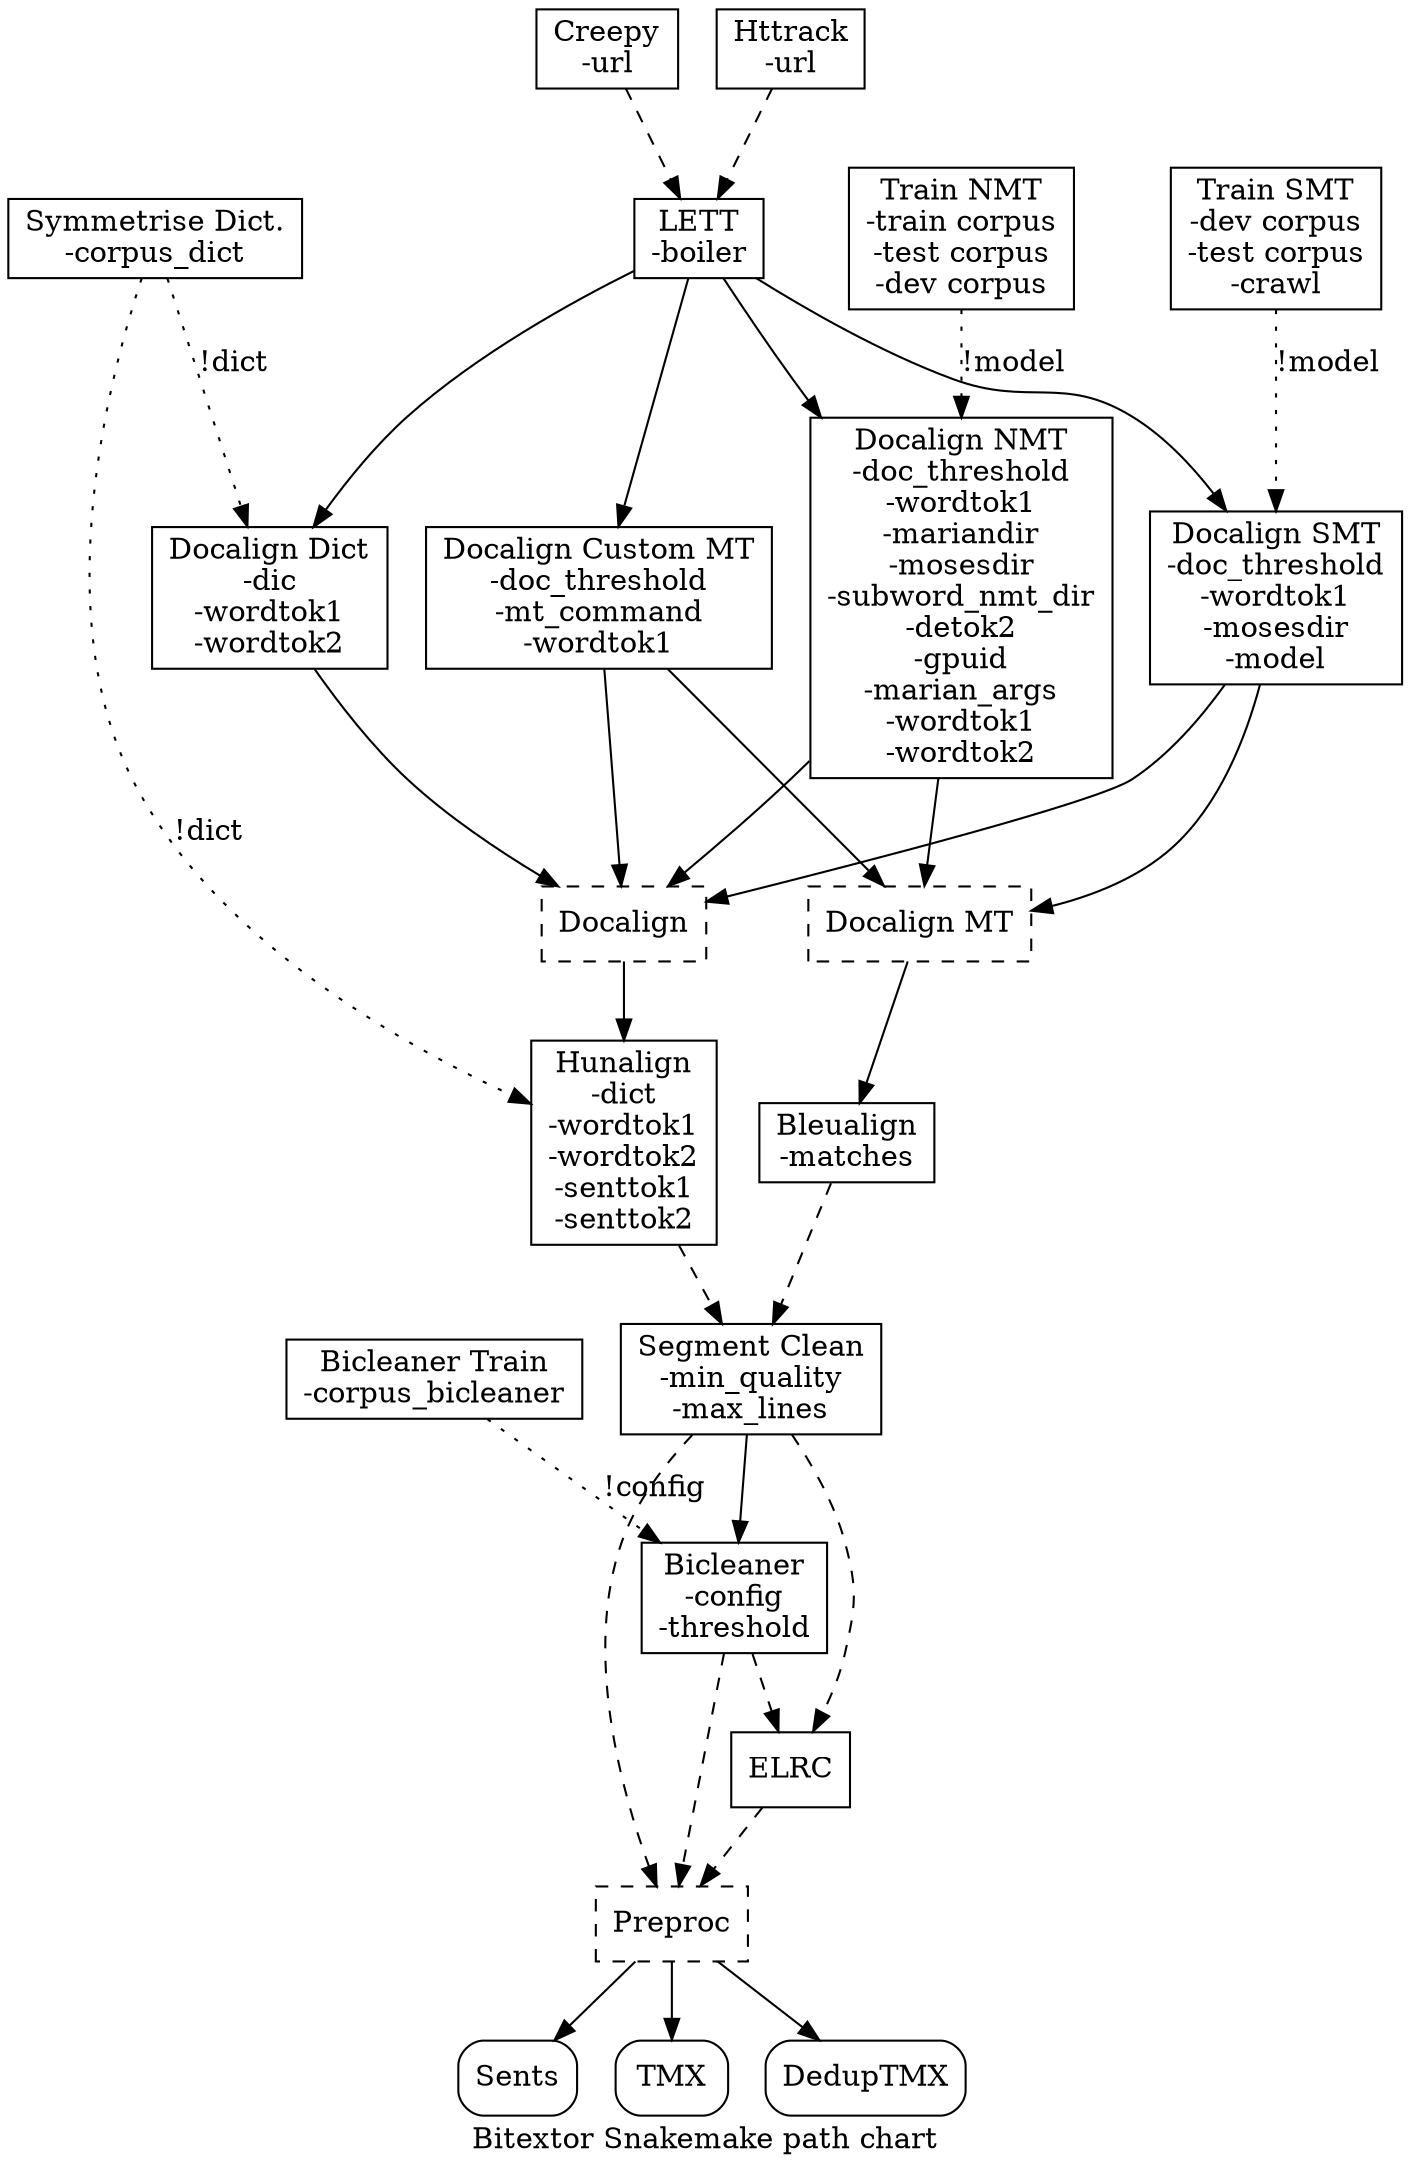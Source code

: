 digraph Snakemake {
  label="Bitextor Snakemake path chart"
  node [shape=record];

  #Nodes
  Creepy [label="Creepy\n-url"]
  Httrack [label="Httrack\n-url"]
  LETT [label="LETT\n-boiler"]
  DocalignDict [label="Docalign Dict\n-dic\n-wordtok1\n-wordtok2"]
  DocalignSMT [label="Docalign SMT\n-doc_threshold\n-wordtok1\n-mosesdir\n-model"]
  DocalignNMT [label="Docalign NMT\n-doc_threshold\n-wordtok1\n-mariandir\n-mosesdir\n-subword_nmt_dir\n-detok2\n-gpuid\n-marian_args\n-wordtok1\n-wordtok2"]
  DocalignCustomMT [label="Docalign Custom MT\n-doc_threshold\n-mt_command\n-wordtok1"]
  TrainSMT [label="Train SMT\n-dev corpus\n-test corpus\n-crawl"]
  TrainNMT [label="Train NMT\n-train corpus\n-test corpus\n-dev corpus"]
  SymmetriseDic [label="Symmetrise Dict.\n-corpus_dict"]
  Docalign [style=dashed]
  DocalignMT [label="Docalign MT", style=dashed]
  Hunalign [label="Hunalign\n-dict\n-wordtok1\n-wordtok2\n-senttok1\n-senttok2"]
  Bleualign [label="Bleualign\n-matches"]
  Segclean [label="Segment Clean\n-min_quality\n-max_lines"]
  Bicleaner [label="Bicleaner\n-config\n-threshold"]
  BicleanerTrain [label="Bicleaner Train\n-corpus_bicleaner"]
  ELRC
  Preproc [style=dashed]
  Sents [style=rounded]
  TMX [style=rounded]
  DedupTMX [style=rounded]

  #Relations
  {Creepy,Httrack} -> LETT [style=dashed]
  LETT -> {DocalignDict,DocalignSMT,DocalignNMT,DocalignCustomMT}
  SymmetriseDic -> {DocalignDict,Hunalign} [label="!dict", style=dotted]
  TrainSMT -> DocalignSMT [label="!model", style=dotted]
  TrainNMT -> DocalignNMT [label="!model", style=dotted]
  {DocalignDict,DocalignSMT,DocalignNMT,DocalignCustomMT} -> Docalign
  {DocalignSMT,DocalignNMT,DocalignCustomMT} -> DocalignMT
  Docalign -> Hunalign
  DocalignMT -> Bleualign
  BicleanerTrain -> Bicleaner [label="!config", style=dotted]
  {Hunalign,Bleualign} -> Segclean [style=dashed]
  {Segclean,Bicleaner,ELRC} -> Preproc [style=dashed]
  {Segclean,Bicleaner} -> ELRC [style=dashed]
  Segclean -> Bicleaner
  Preproc -> {Sents,TMX,DedupTMX}

}
